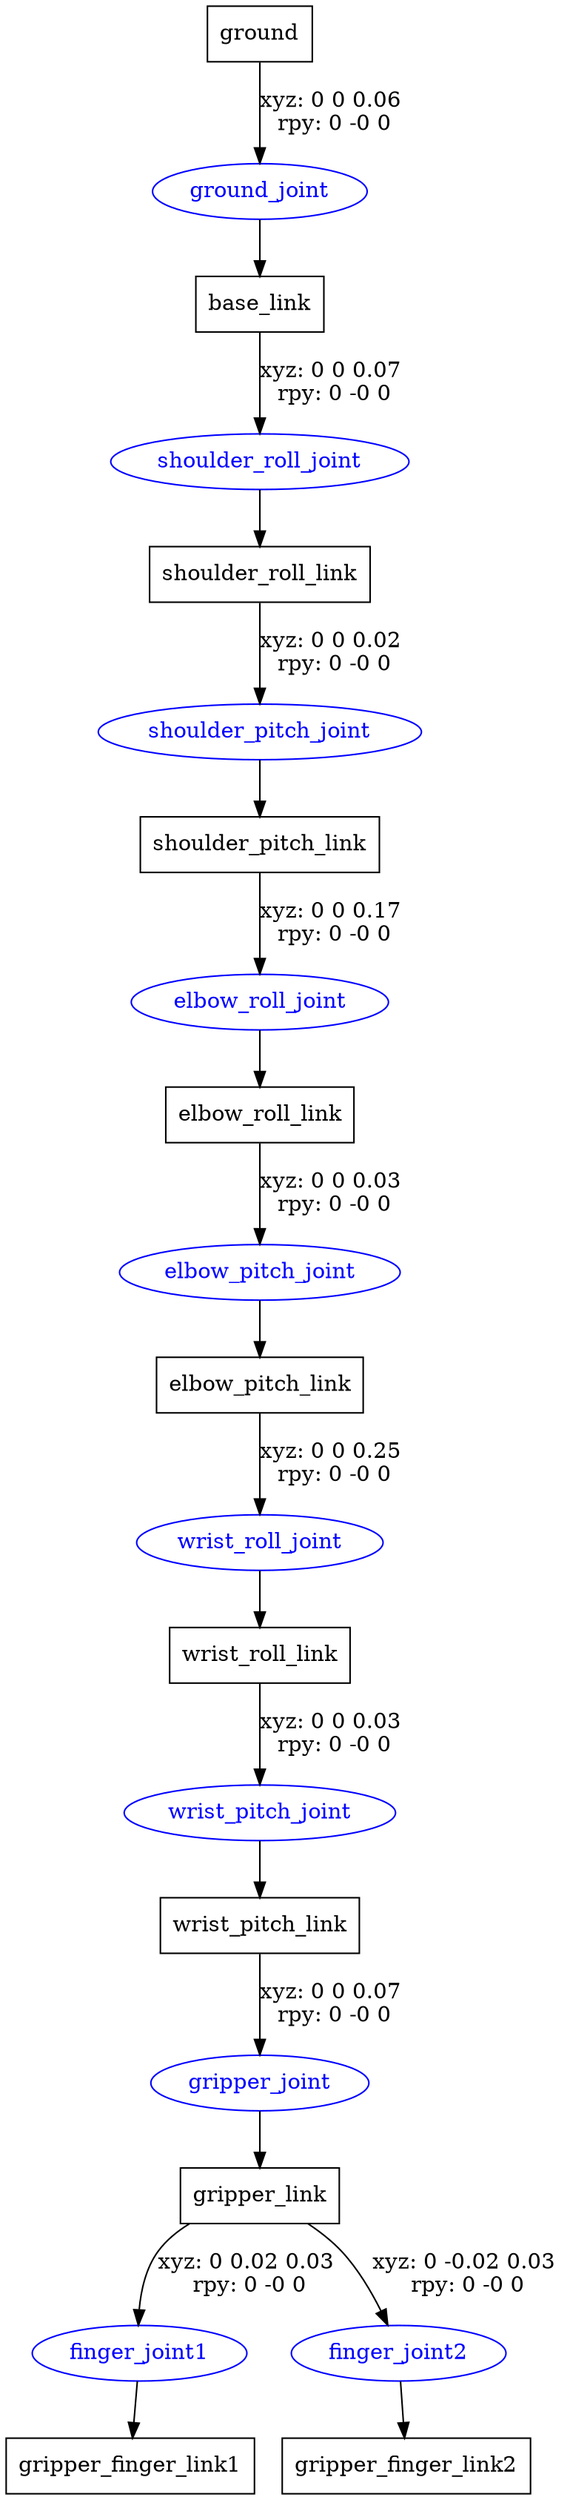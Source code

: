 digraph G {
node [shape=box];
"ground" [label="ground"];
"base_link" [label="base_link"];
"shoulder_roll_link" [label="shoulder_roll_link"];
"shoulder_pitch_link" [label="shoulder_pitch_link"];
"elbow_roll_link" [label="elbow_roll_link"];
"elbow_pitch_link" [label="elbow_pitch_link"];
"wrist_roll_link" [label="wrist_roll_link"];
"wrist_pitch_link" [label="wrist_pitch_link"];
"gripper_link" [label="gripper_link"];
"gripper_finger_link1" [label="gripper_finger_link1"];
"gripper_finger_link2" [label="gripper_finger_link2"];
node [shape=ellipse, color=blue, fontcolor=blue];
"ground" -> "ground_joint" [label="xyz: 0 0 0.06 \nrpy: 0 -0 0"]
"ground_joint" -> "base_link"
"base_link" -> "shoulder_roll_joint" [label="xyz: 0 0 0.07 \nrpy: 0 -0 0"]
"shoulder_roll_joint" -> "shoulder_roll_link"
"shoulder_roll_link" -> "shoulder_pitch_joint" [label="xyz: 0 0 0.02 \nrpy: 0 -0 0"]
"shoulder_pitch_joint" -> "shoulder_pitch_link"
"shoulder_pitch_link" -> "elbow_roll_joint" [label="xyz: 0 0 0.17 \nrpy: 0 -0 0"]
"elbow_roll_joint" -> "elbow_roll_link"
"elbow_roll_link" -> "elbow_pitch_joint" [label="xyz: 0 0 0.03 \nrpy: 0 -0 0"]
"elbow_pitch_joint" -> "elbow_pitch_link"
"elbow_pitch_link" -> "wrist_roll_joint" [label="xyz: 0 0 0.25 \nrpy: 0 -0 0"]
"wrist_roll_joint" -> "wrist_roll_link"
"wrist_roll_link" -> "wrist_pitch_joint" [label="xyz: 0 0 0.03 \nrpy: 0 -0 0"]
"wrist_pitch_joint" -> "wrist_pitch_link"
"wrist_pitch_link" -> "gripper_joint" [label="xyz: 0 0 0.07 \nrpy: 0 -0 0"]
"gripper_joint" -> "gripper_link"
"gripper_link" -> "finger_joint1" [label="xyz: 0 0.02 0.03 \nrpy: 0 -0 0"]
"finger_joint1" -> "gripper_finger_link1"
"gripper_link" -> "finger_joint2" [label="xyz: 0 -0.02 0.03 \nrpy: 0 -0 0"]
"finger_joint2" -> "gripper_finger_link2"
}
